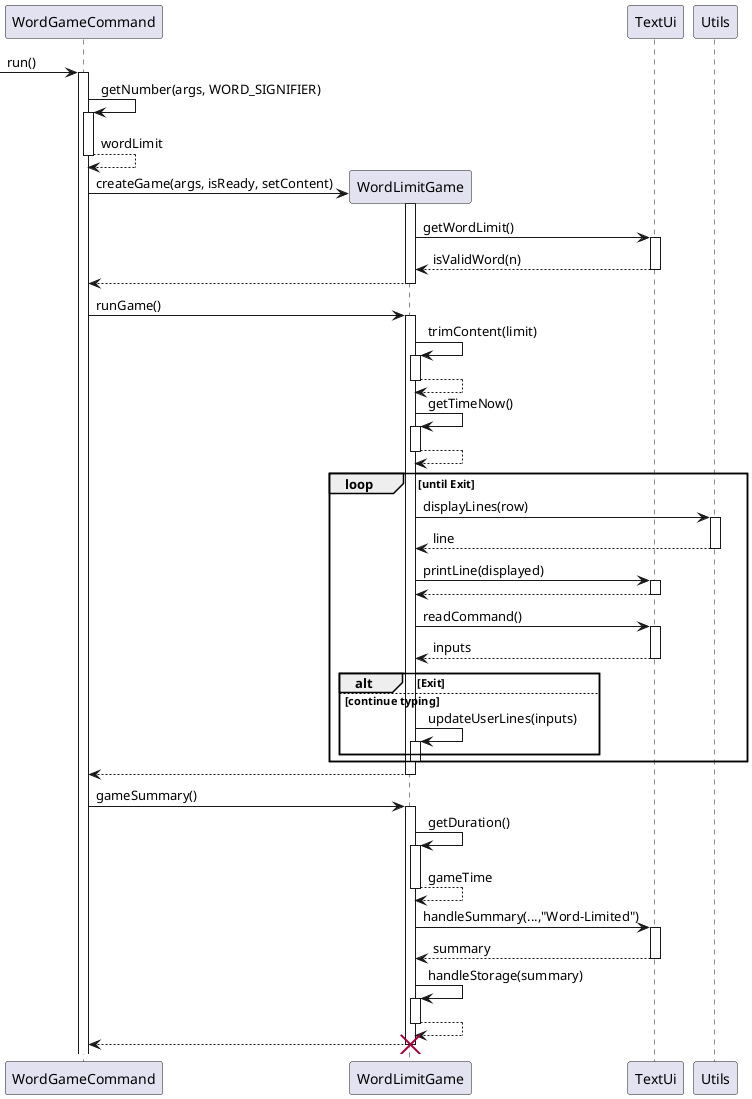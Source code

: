 @startuml

-> WordGameCommand: run()
activate WordGameCommand
WordGameCommand -> WordGameCommand: getNumber(args, WORD_SIGNIFIER)
activate WordGameCommand
WordGameCommand --> WordGameCommand: wordLimit
deactivate

create WordLimitGame
WordGameCommand -> WordLimitGame: createGame(args, isReady, setContent)
activate WordLimitGame
WordLimitGame -> TextUi: getWordLimit()
activate TextUi
TextUi --> WordLimitGame: isValidWord(n)
deactivate
WordLimitGame --> WordGameCommand
deactivate

WordGameCommand -> WordLimitGame: runGame()
activate WordLimitGame
WordLimitGame -> WordLimitGame: trimContent(limit)
activate WordLimitGame
WordLimitGame --> WordLimitGame
deactivate
WordLimitGame -> WordLimitGame: getTimeNow()
activate WordLimitGame
WordLimitGame --> WordLimitGame
deactivate

loop until Exit
    WordLimitGame -> Utils: displayLines(row)
    activate Utils
    Utils --> WordLimitGame: line
    deactivate
    WordLimitGame -> TextUi: printLine(displayed)
    activate TextUi
    TextUi --> WordLimitGame
    deactivate
    WordLimitGame -> TextUi: readCommand()
            activate TextUi
            TextUi --> WordLimitGame: inputs
            deactivate
    alt Exit
    else continue typing
        WordLimitGame -> WordLimitGame: updateUserLines(inputs)
        activate WordLimitGame
    end
    deactivate
end

WordLimitGame --> WordGameCommand
deactivate
WordGameCommand -> WordLimitGame: gameSummary()
activate WordLimitGame

WordLimitGame -> WordLimitGame: getDuration()
activate WordLimitGame
WordLimitGame --> WordLimitGame: gameTime
deactivate

WordLimitGame -> TextUi: handleSummary(...,"Word-Limited")
activate TextUi
TextUi --> WordLimitGame: summary
deactivate
WordLimitGame -> WordLimitGame: handleStorage(summary)
activate WordLimitGame
WordLimitGame --> WordLimitGame
deactivate

WordLimitGame --> WordGameCommand
deactivate
destroy WordLimitGame

@enduml